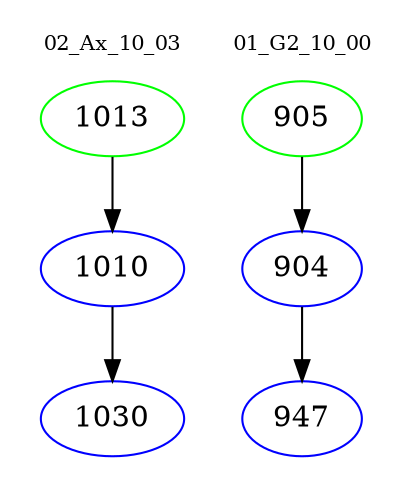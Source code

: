 digraph{
subgraph cluster_0 {
color = white
label = "02_Ax_10_03";
fontsize=10;
T0_1013 [label="1013", color="green"]
T0_1013 -> T0_1010 [color="black"]
T0_1010 [label="1010", color="blue"]
T0_1010 -> T0_1030 [color="black"]
T0_1030 [label="1030", color="blue"]
}
subgraph cluster_1 {
color = white
label = "01_G2_10_00";
fontsize=10;
T1_905 [label="905", color="green"]
T1_905 -> T1_904 [color="black"]
T1_904 [label="904", color="blue"]
T1_904 -> T1_947 [color="black"]
T1_947 [label="947", color="blue"]
}
}
